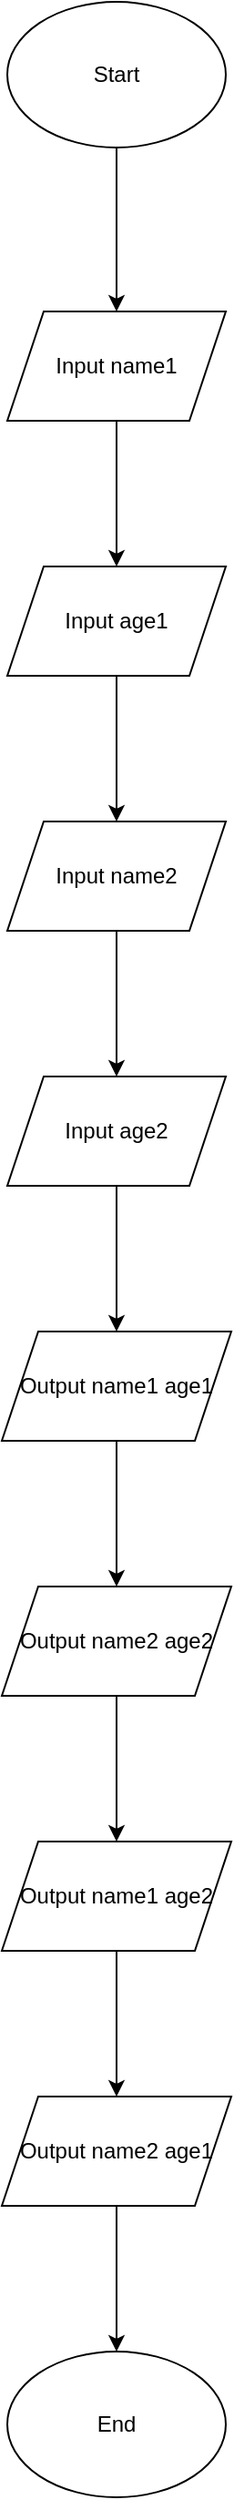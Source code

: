 <mxfile version="25.0.1">
  <diagram name="หน้า-1" id="Vp53shPcramfv10NECHh">
    <mxGraphModel dx="1050" dy="530" grid="1" gridSize="10" guides="1" tooltips="1" connect="1" arrows="1" fold="1" page="1" pageScale="1" pageWidth="827" pageHeight="1169" math="0" shadow="0">
      <root>
        <mxCell id="0" />
        <mxCell id="1" parent="0" />
        <mxCell id="4Pg8XA9wM-0VigFQCISD-3" value="" style="edgeStyle=orthogonalEdgeStyle;rounded=0;orthogonalLoop=1;jettySize=auto;html=1;" edge="1" parent="1" source="4Pg8XA9wM-0VigFQCISD-1" target="4Pg8XA9wM-0VigFQCISD-2">
          <mxGeometry relative="1" as="geometry" />
        </mxCell>
        <mxCell id="4Pg8XA9wM-0VigFQCISD-1" value="Start" style="ellipse;whiteSpace=wrap;html=1;" vertex="1" parent="1">
          <mxGeometry x="354" y="10" width="120" height="80" as="geometry" />
        </mxCell>
        <mxCell id="4Pg8XA9wM-0VigFQCISD-5" value="" style="edgeStyle=orthogonalEdgeStyle;rounded=0;orthogonalLoop=1;jettySize=auto;html=1;" edge="1" parent="1" source="4Pg8XA9wM-0VigFQCISD-2" target="4Pg8XA9wM-0VigFQCISD-4">
          <mxGeometry relative="1" as="geometry" />
        </mxCell>
        <mxCell id="4Pg8XA9wM-0VigFQCISD-2" value="Input name1" style="shape=parallelogram;perimeter=parallelogramPerimeter;whiteSpace=wrap;html=1;fixedSize=1;" vertex="1" parent="1">
          <mxGeometry x="354" y="180" width="120" height="60" as="geometry" />
        </mxCell>
        <mxCell id="4Pg8XA9wM-0VigFQCISD-7" value="" style="edgeStyle=orthogonalEdgeStyle;rounded=0;orthogonalLoop=1;jettySize=auto;html=1;" edge="1" parent="1" source="4Pg8XA9wM-0VigFQCISD-4" target="4Pg8XA9wM-0VigFQCISD-6">
          <mxGeometry relative="1" as="geometry" />
        </mxCell>
        <mxCell id="4Pg8XA9wM-0VigFQCISD-4" value="Input age1" style="shape=parallelogram;perimeter=parallelogramPerimeter;whiteSpace=wrap;html=1;fixedSize=1;" vertex="1" parent="1">
          <mxGeometry x="354" y="320" width="120" height="60" as="geometry" />
        </mxCell>
        <mxCell id="4Pg8XA9wM-0VigFQCISD-9" value="" style="edgeStyle=orthogonalEdgeStyle;rounded=0;orthogonalLoop=1;jettySize=auto;html=1;" edge="1" parent="1" source="4Pg8XA9wM-0VigFQCISD-6" target="4Pg8XA9wM-0VigFQCISD-8">
          <mxGeometry relative="1" as="geometry" />
        </mxCell>
        <mxCell id="4Pg8XA9wM-0VigFQCISD-6" value="Input name2" style="shape=parallelogram;perimeter=parallelogramPerimeter;whiteSpace=wrap;html=1;fixedSize=1;" vertex="1" parent="1">
          <mxGeometry x="354" y="460" width="120" height="60" as="geometry" />
        </mxCell>
        <mxCell id="4Pg8XA9wM-0VigFQCISD-11" value="" style="edgeStyle=orthogonalEdgeStyle;rounded=0;orthogonalLoop=1;jettySize=auto;html=1;" edge="1" parent="1" source="4Pg8XA9wM-0VigFQCISD-8" target="4Pg8XA9wM-0VigFQCISD-10">
          <mxGeometry relative="1" as="geometry" />
        </mxCell>
        <mxCell id="4Pg8XA9wM-0VigFQCISD-8" value="Input age2" style="shape=parallelogram;perimeter=parallelogramPerimeter;whiteSpace=wrap;html=1;fixedSize=1;" vertex="1" parent="1">
          <mxGeometry x="354" y="600" width="120" height="60" as="geometry" />
        </mxCell>
        <mxCell id="4Pg8XA9wM-0VigFQCISD-13" value="" style="edgeStyle=orthogonalEdgeStyle;rounded=0;orthogonalLoop=1;jettySize=auto;html=1;" edge="1" parent="1" source="4Pg8XA9wM-0VigFQCISD-10" target="4Pg8XA9wM-0VigFQCISD-12">
          <mxGeometry relative="1" as="geometry" />
        </mxCell>
        <mxCell id="4Pg8XA9wM-0VigFQCISD-10" value="Output name1 age1" style="shape=parallelogram;perimeter=parallelogramPerimeter;whiteSpace=wrap;html=1;fixedSize=1;" vertex="1" parent="1">
          <mxGeometry x="351" y="740" width="126" height="60" as="geometry" />
        </mxCell>
        <mxCell id="4Pg8XA9wM-0VigFQCISD-15" value="" style="edgeStyle=orthogonalEdgeStyle;rounded=0;orthogonalLoop=1;jettySize=auto;html=1;" edge="1" parent="1" source="4Pg8XA9wM-0VigFQCISD-12" target="4Pg8XA9wM-0VigFQCISD-14">
          <mxGeometry relative="1" as="geometry" />
        </mxCell>
        <mxCell id="4Pg8XA9wM-0VigFQCISD-12" value="Output name2 age2" style="shape=parallelogram;perimeter=parallelogramPerimeter;whiteSpace=wrap;html=1;fixedSize=1;" vertex="1" parent="1">
          <mxGeometry x="351" y="880" width="126" height="60" as="geometry" />
        </mxCell>
        <mxCell id="4Pg8XA9wM-0VigFQCISD-17" value="" style="edgeStyle=orthogonalEdgeStyle;rounded=0;orthogonalLoop=1;jettySize=auto;html=1;" edge="1" parent="1" source="4Pg8XA9wM-0VigFQCISD-14" target="4Pg8XA9wM-0VigFQCISD-16">
          <mxGeometry relative="1" as="geometry" />
        </mxCell>
        <mxCell id="4Pg8XA9wM-0VigFQCISD-14" value="Output name1 age2" style="shape=parallelogram;perimeter=parallelogramPerimeter;whiteSpace=wrap;html=1;fixedSize=1;" vertex="1" parent="1">
          <mxGeometry x="351" y="1020" width="126" height="60" as="geometry" />
        </mxCell>
        <mxCell id="4Pg8XA9wM-0VigFQCISD-19" value="" style="edgeStyle=orthogonalEdgeStyle;rounded=0;orthogonalLoop=1;jettySize=auto;html=1;" edge="1" parent="1" source="4Pg8XA9wM-0VigFQCISD-16" target="4Pg8XA9wM-0VigFQCISD-18">
          <mxGeometry relative="1" as="geometry" />
        </mxCell>
        <mxCell id="4Pg8XA9wM-0VigFQCISD-16" value="Output name2 age1" style="shape=parallelogram;perimeter=parallelogramPerimeter;whiteSpace=wrap;html=1;fixedSize=1;" vertex="1" parent="1">
          <mxGeometry x="351" y="1160" width="126" height="60" as="geometry" />
        </mxCell>
        <mxCell id="4Pg8XA9wM-0VigFQCISD-18" value="End" style="ellipse;whiteSpace=wrap;html=1;" vertex="1" parent="1">
          <mxGeometry x="354" y="1300" width="120" height="80" as="geometry" />
        </mxCell>
      </root>
    </mxGraphModel>
  </diagram>
</mxfile>
